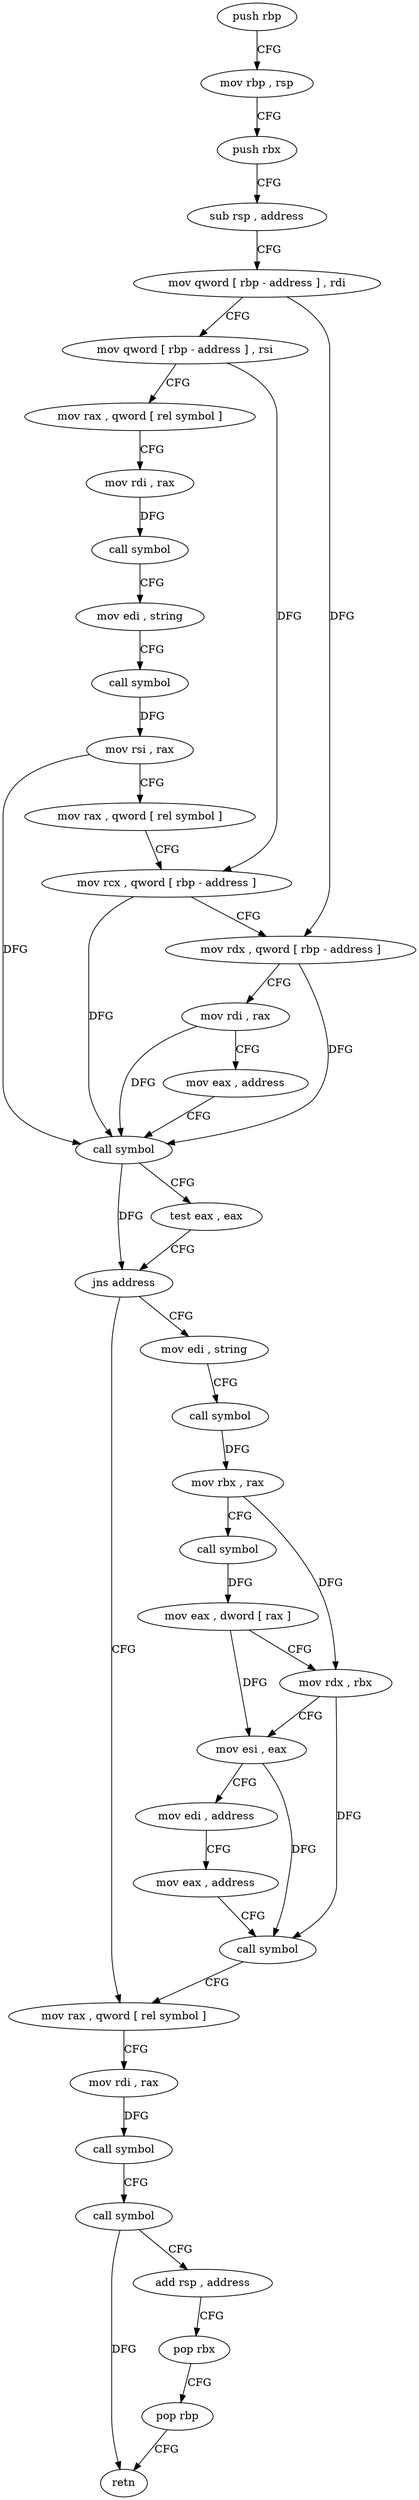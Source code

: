 digraph "func" {
"4218548" [label = "push rbp" ]
"4218549" [label = "mov rbp , rsp" ]
"4218552" [label = "push rbx" ]
"4218553" [label = "sub rsp , address" ]
"4218557" [label = "mov qword [ rbp - address ] , rdi" ]
"4218561" [label = "mov qword [ rbp - address ] , rsi" ]
"4218565" [label = "mov rax , qword [ rel symbol ]" ]
"4218572" [label = "mov rdi , rax" ]
"4218575" [label = "call symbol" ]
"4218580" [label = "mov edi , string" ]
"4218585" [label = "call symbol" ]
"4218590" [label = "mov rsi , rax" ]
"4218593" [label = "mov rax , qword [ rel symbol ]" ]
"4218600" [label = "mov rcx , qword [ rbp - address ]" ]
"4218604" [label = "mov rdx , qword [ rbp - address ]" ]
"4218608" [label = "mov rdi , rax" ]
"4218611" [label = "mov eax , address" ]
"4218616" [label = "call symbol" ]
"4218621" [label = "test eax , eax" ]
"4218623" [label = "jns address" ]
"4218665" [label = "mov rax , qword [ rel symbol ]" ]
"4218625" [label = "mov edi , string" ]
"4218672" [label = "mov rdi , rax" ]
"4218675" [label = "call symbol" ]
"4218680" [label = "call symbol" ]
"4218685" [label = "add rsp , address" ]
"4218689" [label = "pop rbx" ]
"4218690" [label = "pop rbp" ]
"4218691" [label = "retn" ]
"4218630" [label = "call symbol" ]
"4218635" [label = "mov rbx , rax" ]
"4218638" [label = "call symbol" ]
"4218643" [label = "mov eax , dword [ rax ]" ]
"4218645" [label = "mov rdx , rbx" ]
"4218648" [label = "mov esi , eax" ]
"4218650" [label = "mov edi , address" ]
"4218655" [label = "mov eax , address" ]
"4218660" [label = "call symbol" ]
"4218548" -> "4218549" [ label = "CFG" ]
"4218549" -> "4218552" [ label = "CFG" ]
"4218552" -> "4218553" [ label = "CFG" ]
"4218553" -> "4218557" [ label = "CFG" ]
"4218557" -> "4218561" [ label = "CFG" ]
"4218557" -> "4218604" [ label = "DFG" ]
"4218561" -> "4218565" [ label = "CFG" ]
"4218561" -> "4218600" [ label = "DFG" ]
"4218565" -> "4218572" [ label = "CFG" ]
"4218572" -> "4218575" [ label = "DFG" ]
"4218575" -> "4218580" [ label = "CFG" ]
"4218580" -> "4218585" [ label = "CFG" ]
"4218585" -> "4218590" [ label = "DFG" ]
"4218590" -> "4218593" [ label = "CFG" ]
"4218590" -> "4218616" [ label = "DFG" ]
"4218593" -> "4218600" [ label = "CFG" ]
"4218600" -> "4218604" [ label = "CFG" ]
"4218600" -> "4218616" [ label = "DFG" ]
"4218604" -> "4218608" [ label = "CFG" ]
"4218604" -> "4218616" [ label = "DFG" ]
"4218608" -> "4218611" [ label = "CFG" ]
"4218608" -> "4218616" [ label = "DFG" ]
"4218611" -> "4218616" [ label = "CFG" ]
"4218616" -> "4218621" [ label = "CFG" ]
"4218616" -> "4218623" [ label = "DFG" ]
"4218621" -> "4218623" [ label = "CFG" ]
"4218623" -> "4218665" [ label = "CFG" ]
"4218623" -> "4218625" [ label = "CFG" ]
"4218665" -> "4218672" [ label = "CFG" ]
"4218625" -> "4218630" [ label = "CFG" ]
"4218672" -> "4218675" [ label = "DFG" ]
"4218675" -> "4218680" [ label = "CFG" ]
"4218680" -> "4218685" [ label = "CFG" ]
"4218680" -> "4218691" [ label = "DFG" ]
"4218685" -> "4218689" [ label = "CFG" ]
"4218689" -> "4218690" [ label = "CFG" ]
"4218690" -> "4218691" [ label = "CFG" ]
"4218630" -> "4218635" [ label = "DFG" ]
"4218635" -> "4218638" [ label = "CFG" ]
"4218635" -> "4218645" [ label = "DFG" ]
"4218638" -> "4218643" [ label = "DFG" ]
"4218643" -> "4218645" [ label = "CFG" ]
"4218643" -> "4218648" [ label = "DFG" ]
"4218645" -> "4218648" [ label = "CFG" ]
"4218645" -> "4218660" [ label = "DFG" ]
"4218648" -> "4218650" [ label = "CFG" ]
"4218648" -> "4218660" [ label = "DFG" ]
"4218650" -> "4218655" [ label = "CFG" ]
"4218655" -> "4218660" [ label = "CFG" ]
"4218660" -> "4218665" [ label = "CFG" ]
}

